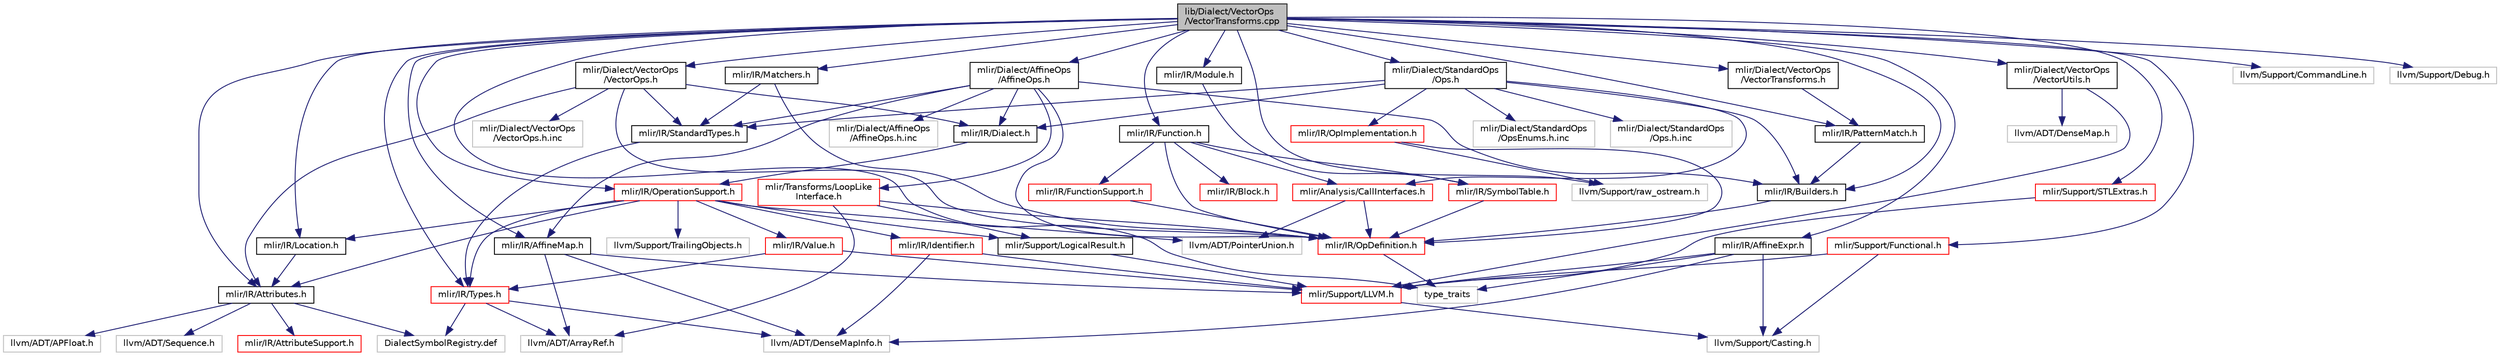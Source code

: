 digraph "lib/Dialect/VectorOps/VectorTransforms.cpp"
{
  bgcolor="transparent";
  edge [fontname="Helvetica",fontsize="10",labelfontname="Helvetica",labelfontsize="10"];
  node [fontname="Helvetica",fontsize="10",shape=record];
  Node0 [label="lib/Dialect/VectorOps\l/VectorTransforms.cpp",height=0.2,width=0.4,color="black", fillcolor="grey75", style="filled", fontcolor="black"];
  Node0 -> Node1 [color="midnightblue",fontsize="10",style="solid",fontname="Helvetica"];
  Node1 [label="type_traits",height=0.2,width=0.4,color="grey75"];
  Node0 -> Node2 [color="midnightblue",fontsize="10",style="solid",fontname="Helvetica"];
  Node2 [label="mlir/Dialect/AffineOps\l/AffineOps.h",height=0.2,width=0.4,color="black",URL="$AffineOps_8h.html"];
  Node2 -> Node3 [color="midnightblue",fontsize="10",style="solid",fontname="Helvetica"];
  Node3 [label="mlir/IR/AffineMap.h",height=0.2,width=0.4,color="black",URL="$AffineMap_8h.html"];
  Node3 -> Node4 [color="midnightblue",fontsize="10",style="solid",fontname="Helvetica"];
  Node4 [label="mlir/Support/LLVM.h",height=0.2,width=0.4,color="red",URL="$LLVM_8h.html"];
  Node4 -> Node6 [color="midnightblue",fontsize="10",style="solid",fontname="Helvetica"];
  Node6 [label="llvm/Support/Casting.h",height=0.2,width=0.4,color="grey75"];
  Node3 -> Node7 [color="midnightblue",fontsize="10",style="solid",fontname="Helvetica"];
  Node7 [label="llvm/ADT/ArrayRef.h",height=0.2,width=0.4,color="grey75"];
  Node3 -> Node8 [color="midnightblue",fontsize="10",style="solid",fontname="Helvetica"];
  Node8 [label="llvm/ADT/DenseMapInfo.h",height=0.2,width=0.4,color="grey75"];
  Node2 -> Node9 [color="midnightblue",fontsize="10",style="solid",fontname="Helvetica"];
  Node9 [label="mlir/IR/Builders.h",height=0.2,width=0.4,color="black",URL="$IR_2Builders_8h.html"];
  Node9 -> Node10 [color="midnightblue",fontsize="10",style="solid",fontname="Helvetica"];
  Node10 [label="mlir/IR/OpDefinition.h",height=0.2,width=0.4,color="red",URL="$OpDefinition_8h.html"];
  Node10 -> Node1 [color="midnightblue",fontsize="10",style="solid",fontname="Helvetica"];
  Node2 -> Node49 [color="midnightblue",fontsize="10",style="solid",fontname="Helvetica"];
  Node49 [label="mlir/IR/Dialect.h",height=0.2,width=0.4,color="black",URL="$IR_2Dialect_8h.html"];
  Node49 -> Node43 [color="midnightblue",fontsize="10",style="solid",fontname="Helvetica"];
  Node43 [label="mlir/IR/OperationSupport.h",height=0.2,width=0.4,color="red",URL="$OperationSupport_8h.html"];
  Node43 -> Node32 [color="midnightblue",fontsize="10",style="solid",fontname="Helvetica"];
  Node32 [label="mlir/IR/Attributes.h",height=0.2,width=0.4,color="black",URL="$Attributes_8h.html"];
  Node32 -> Node33 [color="midnightblue",fontsize="10",style="solid",fontname="Helvetica"];
  Node33 [label="mlir/IR/AttributeSupport.h",height=0.2,width=0.4,color="red",URL="$AttributeSupport_8h.html"];
  Node32 -> Node35 [color="midnightblue",fontsize="10",style="solid",fontname="Helvetica"];
  Node35 [label="llvm/ADT/APFloat.h",height=0.2,width=0.4,color="grey75"];
  Node32 -> Node36 [color="midnightblue",fontsize="10",style="solid",fontname="Helvetica"];
  Node36 [label="llvm/ADT/Sequence.h",height=0.2,width=0.4,color="grey75"];
  Node32 -> Node29 [color="midnightblue",fontsize="10",style="solid",fontname="Helvetica"];
  Node29 [label="DialectSymbolRegistry.def",height=0.2,width=0.4,color="grey75"];
  Node43 -> Node44 [color="midnightblue",fontsize="10",style="solid",fontname="Helvetica"];
  Node44 [label="mlir/IR/Identifier.h",height=0.2,width=0.4,color="red",URL="$Identifier_8h.html"];
  Node44 -> Node4 [color="midnightblue",fontsize="10",style="solid",fontname="Helvetica"];
  Node44 -> Node8 [color="midnightblue",fontsize="10",style="solid",fontname="Helvetica"];
  Node43 -> Node31 [color="midnightblue",fontsize="10",style="solid",fontname="Helvetica"];
  Node31 [label="mlir/IR/Location.h",height=0.2,width=0.4,color="black",URL="$Location_8h.html"];
  Node31 -> Node32 [color="midnightblue",fontsize="10",style="solid",fontname="Helvetica"];
  Node43 -> Node15 [color="midnightblue",fontsize="10",style="solid",fontname="Helvetica"];
  Node15 [label="mlir/IR/Types.h",height=0.2,width=0.4,color="red",URL="$Types_8h.html"];
  Node15 -> Node7 [color="midnightblue",fontsize="10",style="solid",fontname="Helvetica"];
  Node15 -> Node8 [color="midnightblue",fontsize="10",style="solid",fontname="Helvetica"];
  Node15 -> Node29 [color="midnightblue",fontsize="10",style="solid",fontname="Helvetica"];
  Node43 -> Node14 [color="midnightblue",fontsize="10",style="solid",fontname="Helvetica"];
  Node14 [label="mlir/IR/Value.h",height=0.2,width=0.4,color="red",URL="$Value_8h.html"];
  Node14 -> Node15 [color="midnightblue",fontsize="10",style="solid",fontname="Helvetica"];
  Node14 -> Node4 [color="midnightblue",fontsize="10",style="solid",fontname="Helvetica"];
  Node43 -> Node22 [color="midnightblue",fontsize="10",style="solid",fontname="Helvetica"];
  Node22 [label="mlir/Support/LogicalResult.h",height=0.2,width=0.4,color="black",URL="$LogicalResult_8h.html"];
  Node22 -> Node4 [color="midnightblue",fontsize="10",style="solid",fontname="Helvetica"];
  Node43 -> Node38 [color="midnightblue",fontsize="10",style="solid",fontname="Helvetica"];
  Node38 [label="llvm/ADT/PointerUnion.h",height=0.2,width=0.4,color="grey75"];
  Node43 -> Node46 [color="midnightblue",fontsize="10",style="solid",fontname="Helvetica"];
  Node46 [label="llvm/Support/TrailingObjects.h",height=0.2,width=0.4,color="grey75"];
  Node2 -> Node10 [color="midnightblue",fontsize="10",style="solid",fontname="Helvetica"];
  Node2 -> Node50 [color="midnightblue",fontsize="10",style="solid",fontname="Helvetica"];
  Node50 [label="mlir/IR/StandardTypes.h",height=0.2,width=0.4,color="black",URL="$StandardTypes_8h.html"];
  Node50 -> Node15 [color="midnightblue",fontsize="10",style="solid",fontname="Helvetica"];
  Node2 -> Node51 [color="midnightblue",fontsize="10",style="solid",fontname="Helvetica"];
  Node51 [label="mlir/Transforms/LoopLike\lInterface.h",height=0.2,width=0.4,color="red",URL="$LoopLikeInterface_8h.html"];
  Node51 -> Node10 [color="midnightblue",fontsize="10",style="solid",fontname="Helvetica"];
  Node51 -> Node22 [color="midnightblue",fontsize="10",style="solid",fontname="Helvetica"];
  Node51 -> Node7 [color="midnightblue",fontsize="10",style="solid",fontname="Helvetica"];
  Node2 -> Node53 [color="midnightblue",fontsize="10",style="solid",fontname="Helvetica"];
  Node53 [label="mlir/Dialect/AffineOps\l/AffineOps.h.inc",height=0.2,width=0.4,color="grey75"];
  Node0 -> Node54 [color="midnightblue",fontsize="10",style="solid",fontname="Helvetica"];
  Node54 [label="mlir/Dialect/StandardOps\l/Ops.h",height=0.2,width=0.4,color="black",URL="$Ops_8h.html"];
  Node54 -> Node55 [color="midnightblue",fontsize="10",style="solid",fontname="Helvetica"];
  Node55 [label="mlir/Analysis/CallInterfaces.h",height=0.2,width=0.4,color="red",URL="$CallInterfaces_8h.html"];
  Node55 -> Node10 [color="midnightblue",fontsize="10",style="solid",fontname="Helvetica"];
  Node55 -> Node38 [color="midnightblue",fontsize="10",style="solid",fontname="Helvetica"];
  Node54 -> Node9 [color="midnightblue",fontsize="10",style="solid",fontname="Helvetica"];
  Node54 -> Node49 [color="midnightblue",fontsize="10",style="solid",fontname="Helvetica"];
  Node54 -> Node57 [color="midnightblue",fontsize="10",style="solid",fontname="Helvetica"];
  Node57 [label="mlir/IR/OpImplementation.h",height=0.2,width=0.4,color="red",URL="$OpImplementation_8h.html"];
  Node57 -> Node10 [color="midnightblue",fontsize="10",style="solid",fontname="Helvetica"];
  Node57 -> Node60 [color="midnightblue",fontsize="10",style="solid",fontname="Helvetica"];
  Node60 [label="llvm/Support/raw_ostream.h",height=0.2,width=0.4,color="grey75"];
  Node54 -> Node50 [color="midnightblue",fontsize="10",style="solid",fontname="Helvetica"];
  Node54 -> Node62 [color="midnightblue",fontsize="10",style="solid",fontname="Helvetica"];
  Node62 [label="mlir/Dialect/StandardOps\l/OpsEnums.h.inc",height=0.2,width=0.4,color="grey75"];
  Node54 -> Node63 [color="midnightblue",fontsize="10",style="solid",fontname="Helvetica"];
  Node63 [label="mlir/Dialect/StandardOps\l/Ops.h.inc",height=0.2,width=0.4,color="grey75"];
  Node0 -> Node64 [color="midnightblue",fontsize="10",style="solid",fontname="Helvetica"];
  Node64 [label="mlir/Dialect/VectorOps\l/VectorOps.h",height=0.2,width=0.4,color="black",URL="$VectorOps_8h.html"];
  Node64 -> Node32 [color="midnightblue",fontsize="10",style="solid",fontname="Helvetica"];
  Node64 -> Node49 [color="midnightblue",fontsize="10",style="solid",fontname="Helvetica"];
  Node64 -> Node10 [color="midnightblue",fontsize="10",style="solid",fontname="Helvetica"];
  Node64 -> Node50 [color="midnightblue",fontsize="10",style="solid",fontname="Helvetica"];
  Node64 -> Node65 [color="midnightblue",fontsize="10",style="solid",fontname="Helvetica"];
  Node65 [label="mlir/Dialect/VectorOps\l/VectorOps.h.inc",height=0.2,width=0.4,color="grey75"];
  Node0 -> Node66 [color="midnightblue",fontsize="10",style="solid",fontname="Helvetica"];
  Node66 [label="mlir/Dialect/VectorOps\l/VectorTransforms.h",height=0.2,width=0.4,color="black",URL="$VectorTransforms_8h.html"];
  Node66 -> Node67 [color="midnightblue",fontsize="10",style="solid",fontname="Helvetica"];
  Node67 [label="mlir/IR/PatternMatch.h",height=0.2,width=0.4,color="black",URL="$PatternMatch_8h.html"];
  Node67 -> Node9 [color="midnightblue",fontsize="10",style="solid",fontname="Helvetica"];
  Node0 -> Node68 [color="midnightblue",fontsize="10",style="solid",fontname="Helvetica"];
  Node68 [label="mlir/Dialect/VectorOps\l/VectorUtils.h",height=0.2,width=0.4,color="black",URL="$VectorUtils_8h.html"];
  Node68 -> Node4 [color="midnightblue",fontsize="10",style="solid",fontname="Helvetica"];
  Node68 -> Node26 [color="midnightblue",fontsize="10",style="solid",fontname="Helvetica"];
  Node26 [label="llvm/ADT/DenseMap.h",height=0.2,width=0.4,color="grey75"];
  Node0 -> Node69 [color="midnightblue",fontsize="10",style="solid",fontname="Helvetica"];
  Node69 [label="mlir/IR/AffineExpr.h",height=0.2,width=0.4,color="black",URL="$AffineExpr_8h.html"];
  Node69 -> Node4 [color="midnightblue",fontsize="10",style="solid",fontname="Helvetica"];
  Node69 -> Node8 [color="midnightblue",fontsize="10",style="solid",fontname="Helvetica"];
  Node69 -> Node6 [color="midnightblue",fontsize="10",style="solid",fontname="Helvetica"];
  Node69 -> Node1 [color="midnightblue",fontsize="10",style="solid",fontname="Helvetica"];
  Node0 -> Node3 [color="midnightblue",fontsize="10",style="solid",fontname="Helvetica"];
  Node0 -> Node32 [color="midnightblue",fontsize="10",style="solid",fontname="Helvetica"];
  Node0 -> Node9 [color="midnightblue",fontsize="10",style="solid",fontname="Helvetica"];
  Node0 -> Node70 [color="midnightblue",fontsize="10",style="solid",fontname="Helvetica"];
  Node70 [label="mlir/IR/Function.h",height=0.2,width=0.4,color="black",URL="$Function_8h.html"];
  Node70 -> Node55 [color="midnightblue",fontsize="10",style="solid",fontname="Helvetica"];
  Node70 -> Node12 [color="midnightblue",fontsize="10",style="solid",fontname="Helvetica"];
  Node12 [label="mlir/IR/Block.h",height=0.2,width=0.4,color="red",URL="$Block_8h.html"];
  Node70 -> Node71 [color="midnightblue",fontsize="10",style="solid",fontname="Helvetica"];
  Node71 [label="mlir/IR/FunctionSupport.h",height=0.2,width=0.4,color="red",URL="$FunctionSupport_8h.html"];
  Node71 -> Node10 [color="midnightblue",fontsize="10",style="solid",fontname="Helvetica"];
  Node70 -> Node10 [color="midnightblue",fontsize="10",style="solid",fontname="Helvetica"];
  Node70 -> Node73 [color="midnightblue",fontsize="10",style="solid",fontname="Helvetica"];
  Node73 [label="mlir/IR/SymbolTable.h",height=0.2,width=0.4,color="red",URL="$SymbolTable_8h.html"];
  Node73 -> Node10 [color="midnightblue",fontsize="10",style="solid",fontname="Helvetica"];
  Node0 -> Node31 [color="midnightblue",fontsize="10",style="solid",fontname="Helvetica"];
  Node0 -> Node75 [color="midnightblue",fontsize="10",style="solid",fontname="Helvetica"];
  Node75 [label="mlir/IR/Matchers.h",height=0.2,width=0.4,color="black",URL="$Matchers_8h.html"];
  Node75 -> Node10 [color="midnightblue",fontsize="10",style="solid",fontname="Helvetica"];
  Node75 -> Node50 [color="midnightblue",fontsize="10",style="solid",fontname="Helvetica"];
  Node0 -> Node76 [color="midnightblue",fontsize="10",style="solid",fontname="Helvetica"];
  Node76 [label="mlir/IR/Module.h",height=0.2,width=0.4,color="black",URL="$Module_8h.html"];
  Node76 -> Node73 [color="midnightblue",fontsize="10",style="solid",fontname="Helvetica"];
  Node0 -> Node43 [color="midnightblue",fontsize="10",style="solid",fontname="Helvetica"];
  Node0 -> Node67 [color="midnightblue",fontsize="10",style="solid",fontname="Helvetica"];
  Node0 -> Node15 [color="midnightblue",fontsize="10",style="solid",fontname="Helvetica"];
  Node0 -> Node77 [color="midnightblue",fontsize="10",style="solid",fontname="Helvetica"];
  Node77 [label="mlir/Support/Functional.h",height=0.2,width=0.4,color="red",URL="$Functional_8h.html"];
  Node77 -> Node4 [color="midnightblue",fontsize="10",style="solid",fontname="Helvetica"];
  Node77 -> Node6 [color="midnightblue",fontsize="10",style="solid",fontname="Helvetica"];
  Node0 -> Node23 [color="midnightblue",fontsize="10",style="solid",fontname="Helvetica"];
  Node23 [label="mlir/Support/STLExtras.h",height=0.2,width=0.4,color="red",URL="$STLExtras_8h.html"];
  Node23 -> Node4 [color="midnightblue",fontsize="10",style="solid",fontname="Helvetica"];
  Node0 -> Node79 [color="midnightblue",fontsize="10",style="solid",fontname="Helvetica"];
  Node79 [label="llvm/Support/CommandLine.h",height=0.2,width=0.4,color="grey75"];
  Node0 -> Node80 [color="midnightblue",fontsize="10",style="solid",fontname="Helvetica"];
  Node80 [label="llvm/Support/Debug.h",height=0.2,width=0.4,color="grey75"];
  Node0 -> Node60 [color="midnightblue",fontsize="10",style="solid",fontname="Helvetica"];
}
